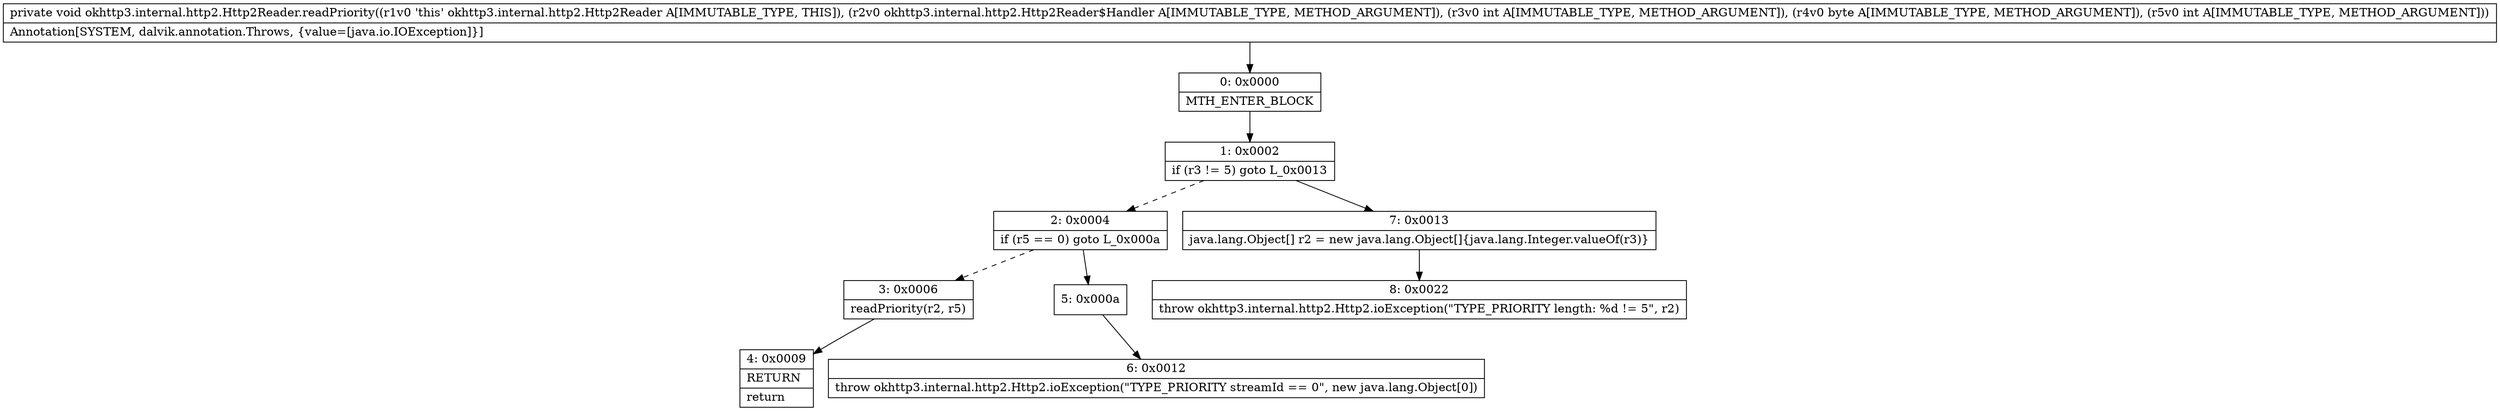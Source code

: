 digraph "CFG forokhttp3.internal.http2.Http2Reader.readPriority(Lokhttp3\/internal\/http2\/Http2Reader$Handler;IBI)V" {
Node_0 [shape=record,label="{0\:\ 0x0000|MTH_ENTER_BLOCK\l}"];
Node_1 [shape=record,label="{1\:\ 0x0002|if (r3 != 5) goto L_0x0013\l}"];
Node_2 [shape=record,label="{2\:\ 0x0004|if (r5 == 0) goto L_0x000a\l}"];
Node_3 [shape=record,label="{3\:\ 0x0006|readPriority(r2, r5)\l}"];
Node_4 [shape=record,label="{4\:\ 0x0009|RETURN\l|return\l}"];
Node_5 [shape=record,label="{5\:\ 0x000a}"];
Node_6 [shape=record,label="{6\:\ 0x0012|throw okhttp3.internal.http2.Http2.ioException(\"TYPE_PRIORITY streamId == 0\", new java.lang.Object[0])\l}"];
Node_7 [shape=record,label="{7\:\ 0x0013|java.lang.Object[] r2 = new java.lang.Object[]\{java.lang.Integer.valueOf(r3)\}\l}"];
Node_8 [shape=record,label="{8\:\ 0x0022|throw okhttp3.internal.http2.Http2.ioException(\"TYPE_PRIORITY length: %d != 5\", r2)\l}"];
MethodNode[shape=record,label="{private void okhttp3.internal.http2.Http2Reader.readPriority((r1v0 'this' okhttp3.internal.http2.Http2Reader A[IMMUTABLE_TYPE, THIS]), (r2v0 okhttp3.internal.http2.Http2Reader$Handler A[IMMUTABLE_TYPE, METHOD_ARGUMENT]), (r3v0 int A[IMMUTABLE_TYPE, METHOD_ARGUMENT]), (r4v0 byte A[IMMUTABLE_TYPE, METHOD_ARGUMENT]), (r5v0 int A[IMMUTABLE_TYPE, METHOD_ARGUMENT]))  | Annotation[SYSTEM, dalvik.annotation.Throws, \{value=[java.io.IOException]\}]\l}"];
MethodNode -> Node_0;
Node_0 -> Node_1;
Node_1 -> Node_2[style=dashed];
Node_1 -> Node_7;
Node_2 -> Node_3[style=dashed];
Node_2 -> Node_5;
Node_3 -> Node_4;
Node_5 -> Node_6;
Node_7 -> Node_8;
}

